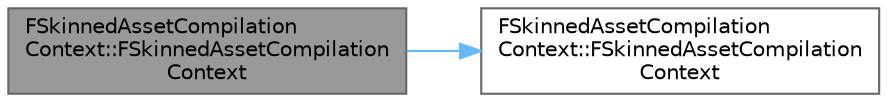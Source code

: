 digraph "FSkinnedAssetCompilationContext::FSkinnedAssetCompilationContext"
{
 // INTERACTIVE_SVG=YES
 // LATEX_PDF_SIZE
  bgcolor="transparent";
  edge [fontname=Helvetica,fontsize=10,labelfontname=Helvetica,labelfontsize=10];
  node [fontname=Helvetica,fontsize=10,shape=box,height=0.2,width=0.4];
  rankdir="LR";
  Node1 [id="Node000001",label="FSkinnedAssetCompilation\lContext::FSkinnedAssetCompilation\lContext",height=0.2,width=0.4,color="gray40", fillcolor="grey60", style="filled", fontcolor="black",tooltip=" "];
  Node1 -> Node2 [id="edge1_Node000001_Node000002",color="steelblue1",style="solid",tooltip=" "];
  Node2 [id="Node000002",label="FSkinnedAssetCompilation\lContext::FSkinnedAssetCompilation\lContext",height=0.2,width=0.4,color="grey40", fillcolor="white", style="filled",URL="$db/dfb/classFSkinnedAssetCompilationContext.html#ac45e6efbdd08d47119b411d48450faf5",tooltip=" "];
}
